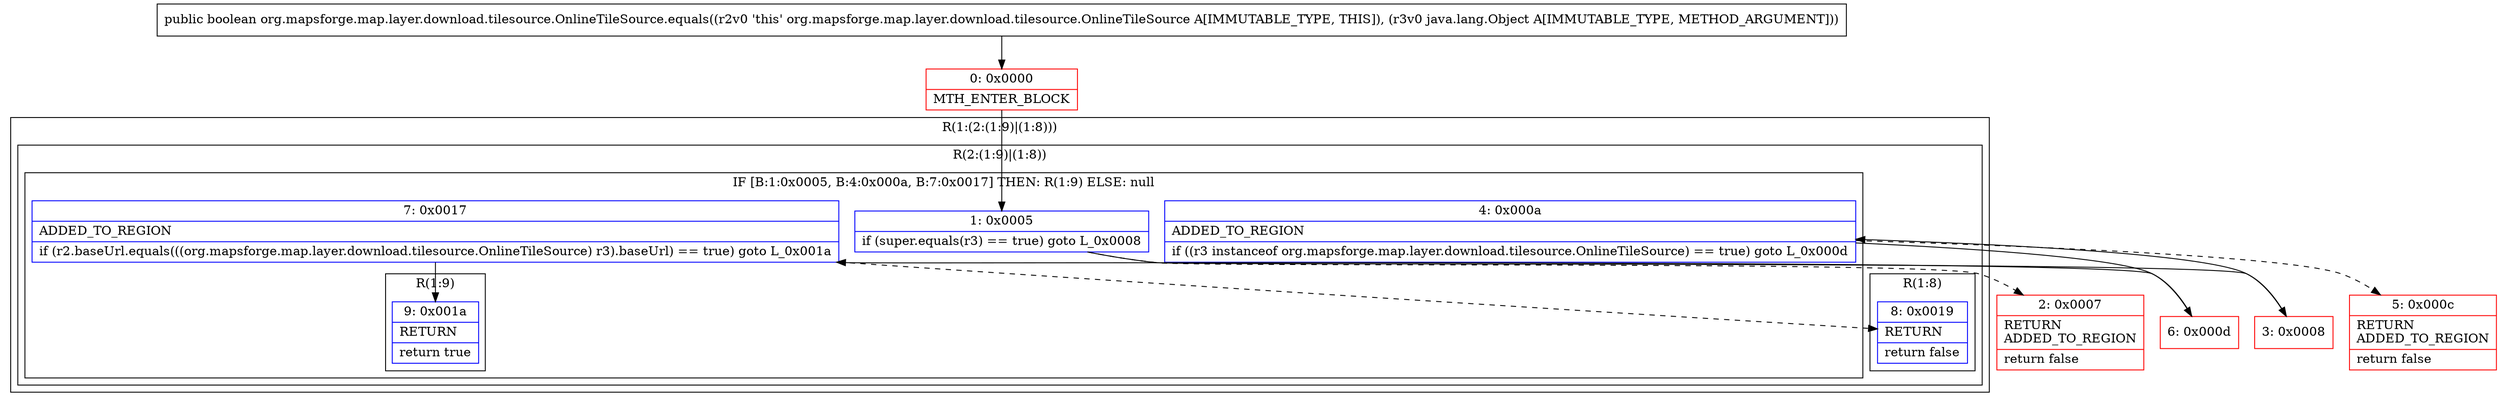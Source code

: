 digraph "CFG fororg.mapsforge.map.layer.download.tilesource.OnlineTileSource.equals(Ljava\/lang\/Object;)Z" {
subgraph cluster_Region_1290188222 {
label = "R(1:(2:(1:9)|(1:8)))";
node [shape=record,color=blue];
subgraph cluster_Region_988367329 {
label = "R(2:(1:9)|(1:8))";
node [shape=record,color=blue];
subgraph cluster_IfRegion_1482247853 {
label = "IF [B:1:0x0005, B:4:0x000a, B:7:0x0017] THEN: R(1:9) ELSE: null";
node [shape=record,color=blue];
Node_1 [shape=record,label="{1\:\ 0x0005|if (super.equals(r3) == true) goto L_0x0008\l}"];
Node_4 [shape=record,label="{4\:\ 0x000a|ADDED_TO_REGION\l|if ((r3 instanceof org.mapsforge.map.layer.download.tilesource.OnlineTileSource) == true) goto L_0x000d\l}"];
Node_7 [shape=record,label="{7\:\ 0x0017|ADDED_TO_REGION\l|if (r2.baseUrl.equals(((org.mapsforge.map.layer.download.tilesource.OnlineTileSource) r3).baseUrl) == true) goto L_0x001a\l}"];
subgraph cluster_Region_1189948959 {
label = "R(1:9)";
node [shape=record,color=blue];
Node_9 [shape=record,label="{9\:\ 0x001a|RETURN\l|return true\l}"];
}
}
subgraph cluster_Region_1063200825 {
label = "R(1:8)";
node [shape=record,color=blue];
Node_8 [shape=record,label="{8\:\ 0x0019|RETURN\l|return false\l}"];
}
}
}
Node_0 [shape=record,color=red,label="{0\:\ 0x0000|MTH_ENTER_BLOCK\l}"];
Node_2 [shape=record,color=red,label="{2\:\ 0x0007|RETURN\lADDED_TO_REGION\l|return false\l}"];
Node_3 [shape=record,color=red,label="{3\:\ 0x0008}"];
Node_5 [shape=record,color=red,label="{5\:\ 0x000c|RETURN\lADDED_TO_REGION\l|return false\l}"];
Node_6 [shape=record,color=red,label="{6\:\ 0x000d}"];
MethodNode[shape=record,label="{public boolean org.mapsforge.map.layer.download.tilesource.OnlineTileSource.equals((r2v0 'this' org.mapsforge.map.layer.download.tilesource.OnlineTileSource A[IMMUTABLE_TYPE, THIS]), (r3v0 java.lang.Object A[IMMUTABLE_TYPE, METHOD_ARGUMENT])) }"];
MethodNode -> Node_0;
Node_1 -> Node_2[style=dashed];
Node_1 -> Node_3;
Node_4 -> Node_5[style=dashed];
Node_4 -> Node_6;
Node_7 -> Node_8[style=dashed];
Node_7 -> Node_9;
Node_0 -> Node_1;
Node_3 -> Node_4;
Node_6 -> Node_7;
}

